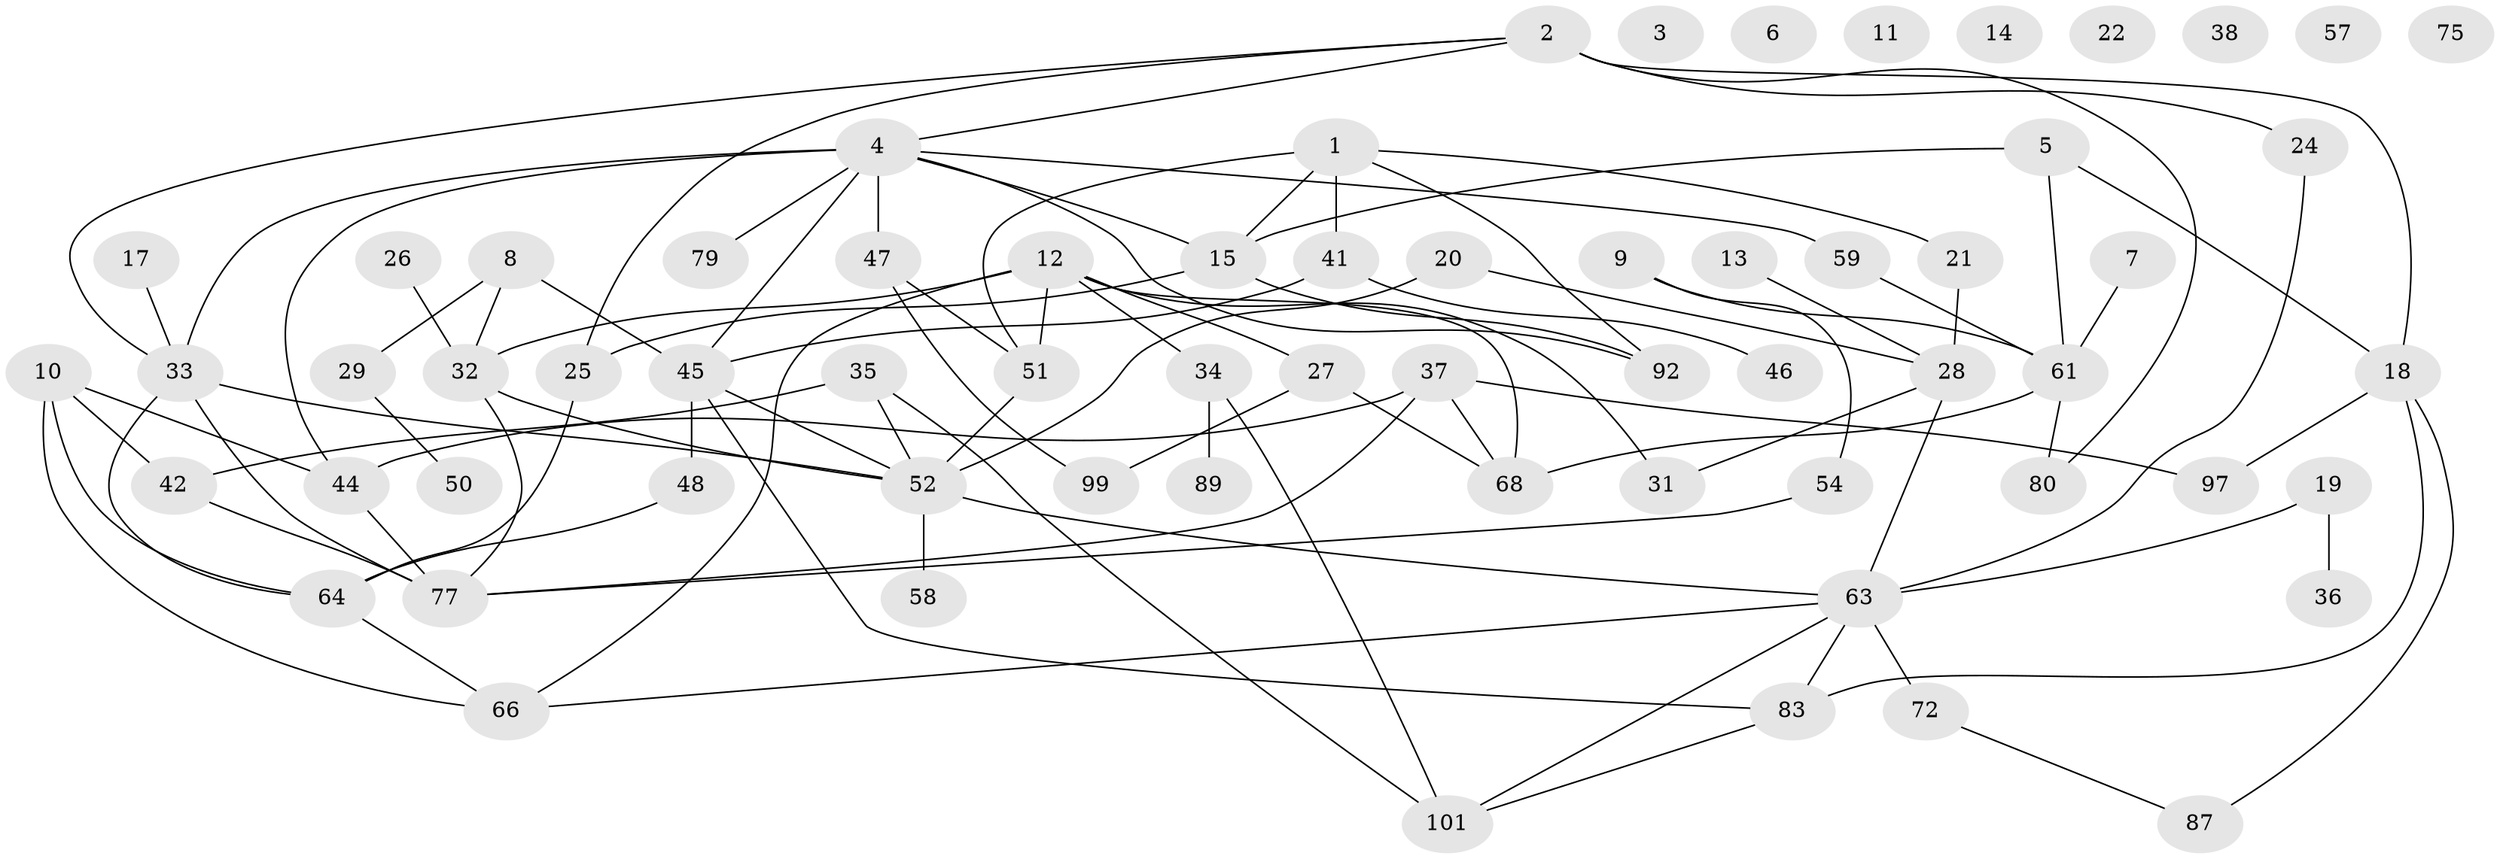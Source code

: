 // original degree distribution, {3: 0.1650485436893204, 1: 0.1650485436893204, 0: 0.07766990291262135, 7: 0.02912621359223301, 2: 0.30097087378640774, 5: 0.06796116504854369, 4: 0.17475728155339806, 6: 0.019417475728155338}
// Generated by graph-tools (version 1.1) at 2025/41/03/06/25 10:41:20]
// undirected, 66 vertices, 97 edges
graph export_dot {
graph [start="1"]
  node [color=gray90,style=filled];
  1 [super="+93"];
  2 [super="+100"];
  3;
  4 [super="+82"];
  5 [super="+23"];
  6;
  7;
  8;
  9;
  10 [super="+30"];
  11;
  12 [super="+16"];
  13 [super="+56"];
  14;
  15 [super="+98"];
  17 [super="+43"];
  18 [super="+60"];
  19;
  20 [super="+90"];
  21 [super="+95"];
  22;
  24 [super="+62"];
  25 [super="+84"];
  26 [super="+40"];
  27 [super="+73"];
  28 [super="+71"];
  29;
  31 [super="+55"];
  32 [super="+65"];
  33 [super="+49"];
  34;
  35 [super="+39"];
  36;
  37 [super="+67"];
  38;
  41;
  42 [super="+81"];
  44 [super="+88"];
  45 [super="+94"];
  46 [super="+69"];
  47 [super="+96"];
  48;
  50;
  51 [super="+53"];
  52 [super="+74"];
  54 [super="+85"];
  57;
  58;
  59;
  61 [super="+86"];
  63 [super="+76"];
  64 [super="+70"];
  66 [super="+78"];
  68;
  72;
  75;
  77 [super="+91"];
  79;
  80;
  83;
  87;
  89 [super="+102"];
  92;
  97;
  99;
  101 [super="+103"];
  1 -- 92;
  1 -- 51;
  1 -- 15;
  1 -- 41;
  1 -- 21;
  2 -- 80;
  2 -- 33;
  2 -- 4;
  2 -- 24;
  2 -- 18;
  2 -- 25;
  4 -- 33;
  4 -- 44;
  4 -- 79;
  4 -- 92;
  4 -- 45;
  4 -- 59;
  4 -- 15;
  4 -- 47;
  5 -- 15;
  5 -- 61;
  5 -- 18;
  7 -- 61;
  8 -- 29;
  8 -- 45;
  8 -- 32;
  9 -- 54;
  9 -- 61;
  10 -- 66;
  10 -- 42;
  10 -- 44;
  10 -- 64;
  12 -- 34;
  12 -- 68;
  12 -- 32;
  12 -- 51;
  12 -- 31;
  12 -- 66;
  12 -- 27;
  13 -- 28;
  15 -- 92;
  15 -- 25;
  17 -- 33;
  18 -- 83;
  18 -- 97;
  18 -- 87;
  19 -- 36;
  19 -- 63;
  20 -- 52;
  20 -- 28;
  21 -- 28;
  24 -- 63;
  25 -- 64;
  26 -- 32;
  27 -- 68;
  27 -- 99;
  28 -- 63;
  28 -- 31;
  29 -- 50;
  32 -- 52;
  32 -- 77;
  33 -- 64;
  33 -- 77;
  33 -- 52;
  34 -- 101;
  34 -- 89;
  35 -- 52;
  35 -- 101;
  35 -- 42;
  37 -- 97;
  37 -- 77;
  37 -- 68;
  37 -- 44;
  41 -- 45;
  41 -- 46;
  42 -- 77;
  44 -- 77 [weight=2];
  45 -- 83;
  45 -- 48;
  45 -- 52;
  47 -- 99;
  47 -- 51;
  48 -- 64;
  51 -- 52;
  52 -- 58;
  52 -- 63;
  54 -- 77;
  59 -- 61;
  61 -- 68;
  61 -- 80;
  63 -- 66;
  63 -- 83;
  63 -- 101;
  63 -- 72;
  64 -- 66;
  72 -- 87;
  83 -- 101;
}
